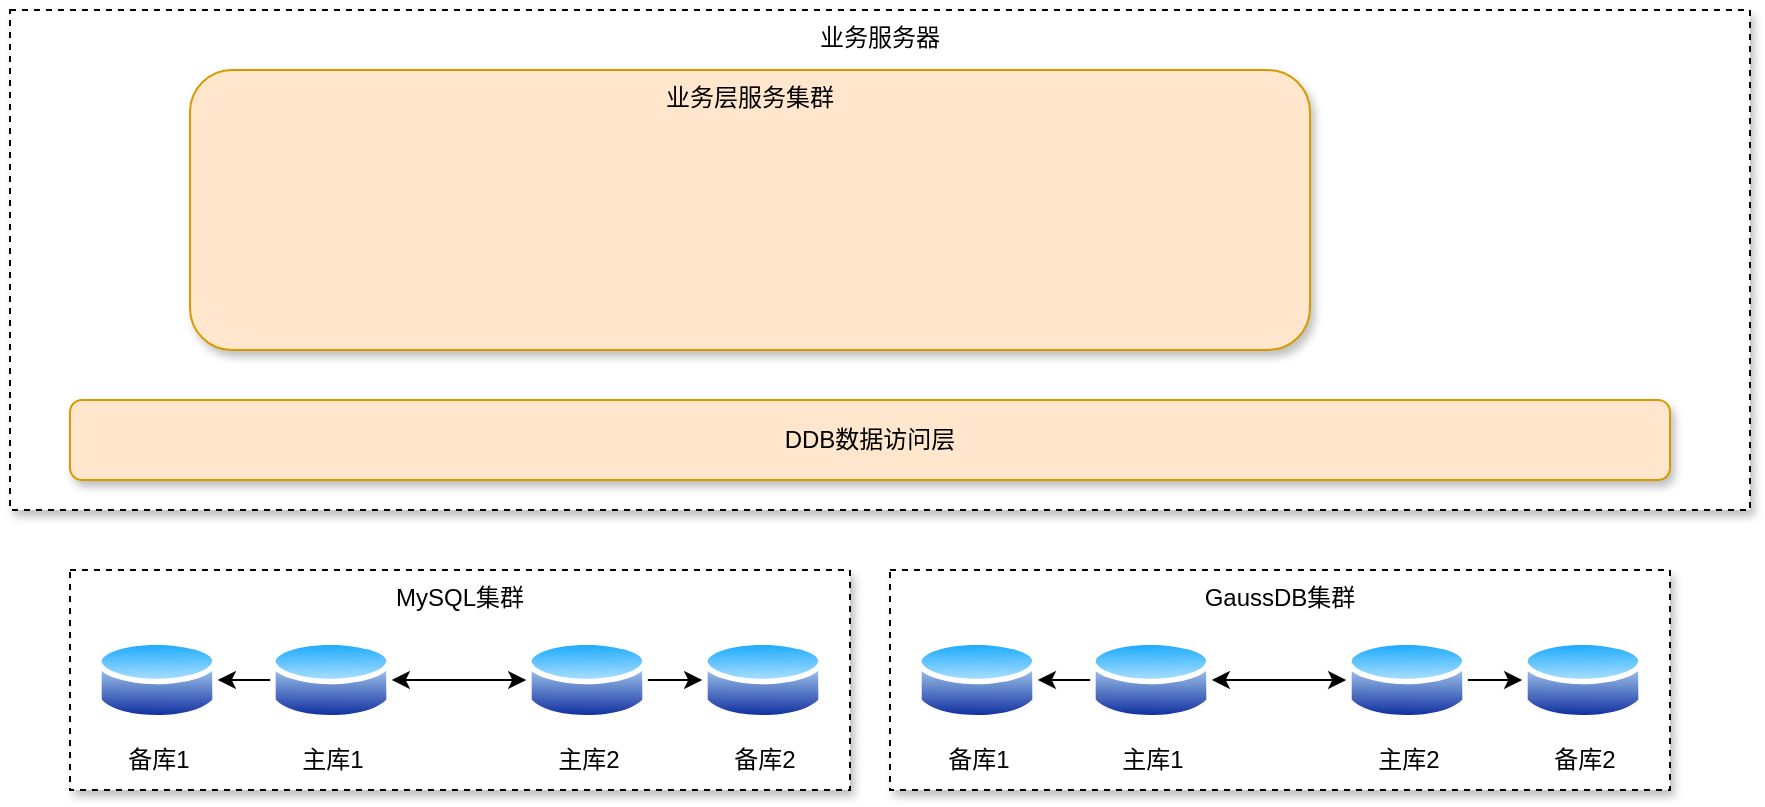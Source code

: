 <mxfile version="20.8.22" type="github">
  <diagram name="第 1 页" id="w5kMuyohykV-fYUs5tee">
    <mxGraphModel dx="1050" dy="549" grid="1" gridSize="10" guides="1" tooltips="1" connect="1" arrows="1" fold="1" page="1" pageScale="1" pageWidth="827" pageHeight="1169" math="0" shadow="0">
      <root>
        <mxCell id="0" />
        <mxCell id="1" parent="0" />
        <mxCell id="158hAJmfXYxpWNlwyLz5-10" value="业务服务器" style="rounded=0;whiteSpace=wrap;html=1;align=center;shadow=1;verticalAlign=top;dashed=1;" vertex="1" parent="1">
          <mxGeometry x="50" y="20" width="870" height="250" as="geometry" />
        </mxCell>
        <mxCell id="158hAJmfXYxpWNlwyLz5-11" value="业务层服务集群" style="rounded=1;whiteSpace=wrap;html=1;shadow=1;strokeColor=#d79b00;fontFamily=Helvetica;fontSize=12;fillColor=#ffe6cc;verticalAlign=top;" vertex="1" parent="1">
          <mxGeometry x="140" y="50" width="560" height="140" as="geometry" />
        </mxCell>
        <mxCell id="158hAJmfXYxpWNlwyLz5-13" value="DDB数据访问层" style="rounded=1;whiteSpace=wrap;html=1;shadow=1;strokeColor=#d79b00;fontFamily=Helvetica;fontSize=12;fillColor=#ffe6cc;verticalAlign=middle;" vertex="1" parent="1">
          <mxGeometry x="80" y="215" width="800" height="40" as="geometry" />
        </mxCell>
        <mxCell id="158hAJmfXYxpWNlwyLz5-15" value="" style="group" vertex="1" connectable="0" parent="1">
          <mxGeometry x="80" y="300" width="390" height="110" as="geometry" />
        </mxCell>
        <mxCell id="158hAJmfXYxpWNlwyLz5-14" value="MySQL集群" style="rounded=0;whiteSpace=wrap;html=1;shadow=1;strokeColor=default;fontFamily=Helvetica;fontSize=12;fontColor=default;fillColor=default;dashed=1;verticalAlign=top;" vertex="1" parent="158hAJmfXYxpWNlwyLz5-15">
          <mxGeometry width="390" height="110" as="geometry" />
        </mxCell>
        <mxCell id="158hAJmfXYxpWNlwyLz5-1" value="主库1" style="aspect=fixed;perimeter=ellipsePerimeter;html=1;align=center;shadow=0;dashed=0;spacingTop=3;image;image=img/lib/active_directory/database.svg;" vertex="1" parent="158hAJmfXYxpWNlwyLz5-15">
          <mxGeometry x="100.1" y="32.5" width="60.81" height="45" as="geometry" />
        </mxCell>
        <mxCell id="158hAJmfXYxpWNlwyLz5-2" value="主库2" style="aspect=fixed;perimeter=ellipsePerimeter;html=1;align=center;shadow=0;dashed=0;spacingTop=3;image;image=img/lib/active_directory/database.svg;" vertex="1" parent="158hAJmfXYxpWNlwyLz5-15">
          <mxGeometry x="228.1" y="32.5" width="60.81" height="45" as="geometry" />
        </mxCell>
        <mxCell id="158hAJmfXYxpWNlwyLz5-9" value="" style="edgeStyle=orthogonalEdgeStyle;rounded=0;orthogonalLoop=1;jettySize=auto;html=1;startArrow=classic;startFill=1;" edge="1" parent="158hAJmfXYxpWNlwyLz5-15" source="158hAJmfXYxpWNlwyLz5-1" target="158hAJmfXYxpWNlwyLz5-2">
          <mxGeometry relative="1" as="geometry" />
        </mxCell>
        <mxCell id="158hAJmfXYxpWNlwyLz5-5" value="备库1" style="aspect=fixed;perimeter=ellipsePerimeter;html=1;align=center;shadow=0;dashed=0;spacingTop=3;image;image=img/lib/active_directory/database.svg;" vertex="1" parent="158hAJmfXYxpWNlwyLz5-15">
          <mxGeometry x="13.1" y="32.5" width="60.81" height="45" as="geometry" />
        </mxCell>
        <mxCell id="158hAJmfXYxpWNlwyLz5-7" value="" style="edgeStyle=orthogonalEdgeStyle;rounded=0;orthogonalLoop=1;jettySize=auto;html=1;" edge="1" parent="158hAJmfXYxpWNlwyLz5-15" source="158hAJmfXYxpWNlwyLz5-1" target="158hAJmfXYxpWNlwyLz5-5">
          <mxGeometry relative="1" as="geometry" />
        </mxCell>
        <mxCell id="158hAJmfXYxpWNlwyLz5-6" value="备库2" style="aspect=fixed;perimeter=ellipsePerimeter;html=1;align=center;shadow=0;dashed=0;spacingTop=3;image;image=img/lib/active_directory/database.svg;" vertex="1" parent="158hAJmfXYxpWNlwyLz5-15">
          <mxGeometry x="316.1" y="32.5" width="60.81" height="45" as="geometry" />
        </mxCell>
        <mxCell id="158hAJmfXYxpWNlwyLz5-8" value="" style="edgeStyle=orthogonalEdgeStyle;rounded=0;orthogonalLoop=1;jettySize=auto;html=1;" edge="1" parent="158hAJmfXYxpWNlwyLz5-15" source="158hAJmfXYxpWNlwyLz5-2" target="158hAJmfXYxpWNlwyLz5-6">
          <mxGeometry relative="1" as="geometry" />
        </mxCell>
        <mxCell id="158hAJmfXYxpWNlwyLz5-16" value="" style="group" vertex="1" connectable="0" parent="1">
          <mxGeometry x="490" y="300" width="390" height="110" as="geometry" />
        </mxCell>
        <mxCell id="158hAJmfXYxpWNlwyLz5-17" value="GaussDB集群" style="rounded=0;whiteSpace=wrap;html=1;shadow=1;strokeColor=default;fontFamily=Helvetica;fontSize=12;fontColor=default;fillColor=default;dashed=1;verticalAlign=top;" vertex="1" parent="158hAJmfXYxpWNlwyLz5-16">
          <mxGeometry width="390" height="110" as="geometry" />
        </mxCell>
        <mxCell id="158hAJmfXYxpWNlwyLz5-18" value="主库1" style="aspect=fixed;perimeter=ellipsePerimeter;html=1;align=center;shadow=0;dashed=0;spacingTop=3;image;image=img/lib/active_directory/database.svg;" vertex="1" parent="158hAJmfXYxpWNlwyLz5-16">
          <mxGeometry x="100.1" y="32.5" width="60.81" height="45" as="geometry" />
        </mxCell>
        <mxCell id="158hAJmfXYxpWNlwyLz5-19" value="主库2" style="aspect=fixed;perimeter=ellipsePerimeter;html=1;align=center;shadow=0;dashed=0;spacingTop=3;image;image=img/lib/active_directory/database.svg;" vertex="1" parent="158hAJmfXYxpWNlwyLz5-16">
          <mxGeometry x="228.1" y="32.5" width="60.81" height="45" as="geometry" />
        </mxCell>
        <mxCell id="158hAJmfXYxpWNlwyLz5-20" value="" style="edgeStyle=orthogonalEdgeStyle;rounded=0;orthogonalLoop=1;jettySize=auto;html=1;startArrow=classic;startFill=1;" edge="1" parent="158hAJmfXYxpWNlwyLz5-16" source="158hAJmfXYxpWNlwyLz5-18" target="158hAJmfXYxpWNlwyLz5-19">
          <mxGeometry relative="1" as="geometry" />
        </mxCell>
        <mxCell id="158hAJmfXYxpWNlwyLz5-21" value="备库1" style="aspect=fixed;perimeter=ellipsePerimeter;html=1;align=center;shadow=0;dashed=0;spacingTop=3;image;image=img/lib/active_directory/database.svg;" vertex="1" parent="158hAJmfXYxpWNlwyLz5-16">
          <mxGeometry x="13.1" y="32.5" width="60.81" height="45" as="geometry" />
        </mxCell>
        <mxCell id="158hAJmfXYxpWNlwyLz5-22" value="" style="edgeStyle=orthogonalEdgeStyle;rounded=0;orthogonalLoop=1;jettySize=auto;html=1;" edge="1" parent="158hAJmfXYxpWNlwyLz5-16" source="158hAJmfXYxpWNlwyLz5-18" target="158hAJmfXYxpWNlwyLz5-21">
          <mxGeometry relative="1" as="geometry" />
        </mxCell>
        <mxCell id="158hAJmfXYxpWNlwyLz5-23" value="备库2" style="aspect=fixed;perimeter=ellipsePerimeter;html=1;align=center;shadow=0;dashed=0;spacingTop=3;image;image=img/lib/active_directory/database.svg;" vertex="1" parent="158hAJmfXYxpWNlwyLz5-16">
          <mxGeometry x="316.1" y="32.5" width="60.81" height="45" as="geometry" />
        </mxCell>
        <mxCell id="158hAJmfXYxpWNlwyLz5-24" value="" style="edgeStyle=orthogonalEdgeStyle;rounded=0;orthogonalLoop=1;jettySize=auto;html=1;" edge="1" parent="158hAJmfXYxpWNlwyLz5-16" source="158hAJmfXYxpWNlwyLz5-19" target="158hAJmfXYxpWNlwyLz5-23">
          <mxGeometry relative="1" as="geometry" />
        </mxCell>
      </root>
    </mxGraphModel>
  </diagram>
</mxfile>
